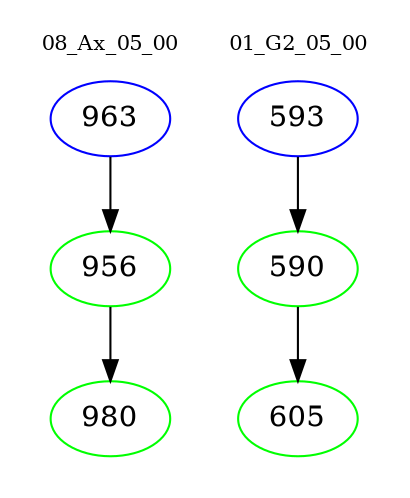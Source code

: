digraph{
subgraph cluster_0 {
color = white
label = "08_Ax_05_00";
fontsize=10;
T0_963 [label="963", color="blue"]
T0_963 -> T0_956 [color="black"]
T0_956 [label="956", color="green"]
T0_956 -> T0_980 [color="black"]
T0_980 [label="980", color="green"]
}
subgraph cluster_1 {
color = white
label = "01_G2_05_00";
fontsize=10;
T1_593 [label="593", color="blue"]
T1_593 -> T1_590 [color="black"]
T1_590 [label="590", color="green"]
T1_590 -> T1_605 [color="black"]
T1_605 [label="605", color="green"]
}
}
